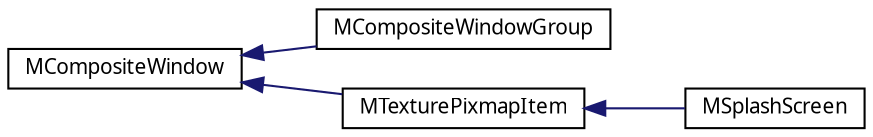 digraph G
{
  edge [fontname="FreeSans.ttf",fontsize="10",labelfontname="FreeSans.ttf",labelfontsize="10"];
  node [fontname="FreeSans.ttf",fontsize="10",shape=record];
  rankdir=LR;
  Node1 [label="MCompositeWindow",height=0.2,width=0.4,color="black", fillcolor="white", style="filled",URL="$class_m_composite_window.html"];
  Node1 -> Node2 [dir=back,color="midnightblue",fontsize="10",style="solid",fontname="FreeSans.ttf"];
  Node2 [label="MCompositeWindowGroup",height=0.2,width=0.4,color="black", fillcolor="white", style="filled",URL="$class_m_composite_window_group.html",tooltip="MCompositeWindowGroup allows a collection of windows to be rendered as a single texture."];
  Node1 -> Node3 [dir=back,color="midnightblue",fontsize="10",style="solid",fontname="FreeSans.ttf"];
  Node3 [label="MTexturePixmapItem",height=0.2,width=0.4,color="black", fillcolor="white", style="filled",URL="$class_m_texture_pixmap_item.html"];
  Node3 -> Node4 [dir=back,color="midnightblue",fontsize="10",style="solid",fontname="FreeSans.ttf"];
  Node4 [label="MSplashScreen",height=0.2,width=0.4,color="black", fillcolor="white", style="filled",URL="$class_m_splash_screen.html"];
}
